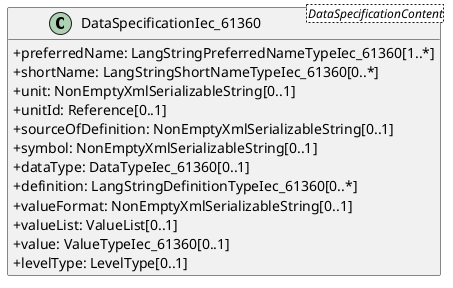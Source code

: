 @startuml
skinparam classAttributeIconSize 0
hide methods

class DataSpecificationIec_61360<DataSpecificationContent> {
  +preferredName: LangStringPreferredNameTypeIec_61360[1..*] 
  +shortName: LangStringShortNameTypeIec_61360[0..*] 
  +unit: NonEmptyXmlSerializableString[0..1] 
  +unitId: Reference[0..1] 
  +sourceOfDefinition: NonEmptyXmlSerializableString[0..1] 
  +symbol: NonEmptyXmlSerializableString[0..1] 
  +dataType: DataTypeIec_61360[0..1] 
  +definition: LangStringDefinitionTypeIec_61360[0..*] 
  +valueFormat: NonEmptyXmlSerializableString[0..1] 
  +valueList: ValueList[0..1] 
  +value: ValueTypeIec_61360[0..1] 
  +levelType: LevelType[0..1] 
}
@enduml